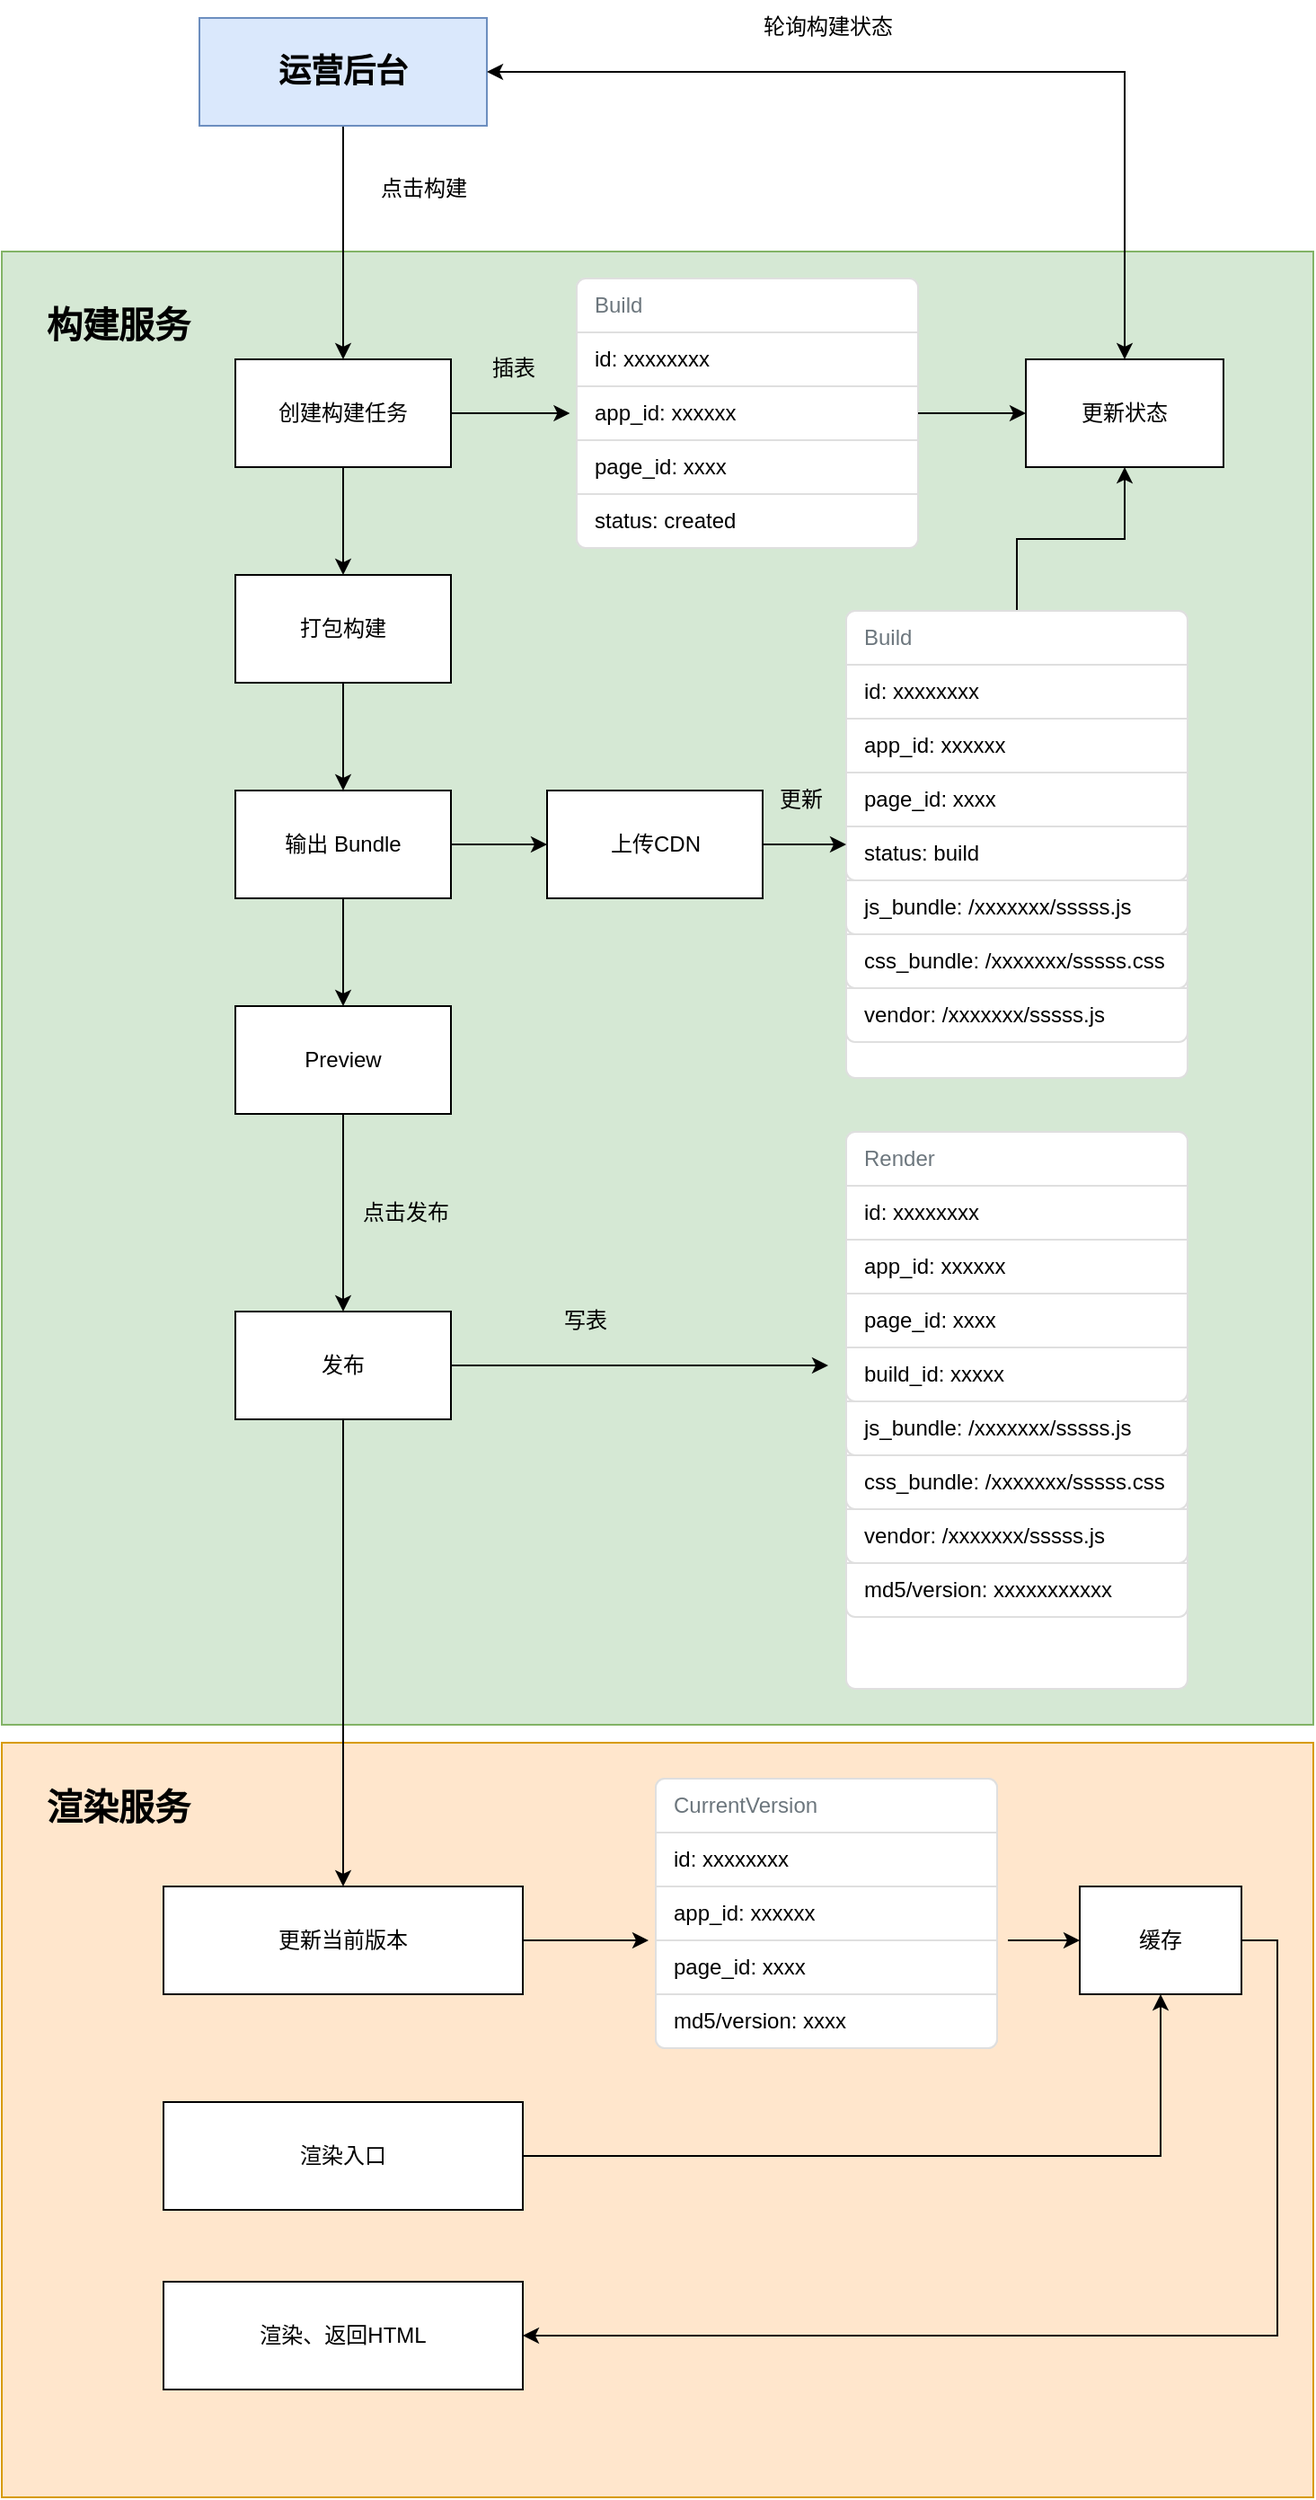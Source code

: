 <mxfile version="13.6.5" type="github">
  <diagram id="D7cVefuRYnMenhdfJh4W" name="Page-1">
    <mxGraphModel dx="1298" dy="736" grid="1" gridSize="10" guides="1" tooltips="1" connect="1" arrows="1" fold="1" page="1" pageScale="1" pageWidth="827" pageHeight="1500" math="0" shadow="0">
      <root>
        <mxCell id="0" />
        <mxCell id="1" parent="0" />
        <mxCell id="tQq7y4tKMbSDK4kQ2h2y-89" value="" style="rounded=0;whiteSpace=wrap;html=1;fillColor=#ffe6cc;strokeColor=#d79b00;" vertex="1" parent="1">
          <mxGeometry x="50" y="1010" width="730" height="420" as="geometry" />
        </mxCell>
        <mxCell id="tQq7y4tKMbSDK4kQ2h2y-53" value="" style="rounded=0;whiteSpace=wrap;html=1;fillColor=#d5e8d4;strokeColor=#82b366;" vertex="1" parent="1">
          <mxGeometry x="50" y="180" width="730" height="820" as="geometry" />
        </mxCell>
        <mxCell id="tQq7y4tKMbSDK4kQ2h2y-3" style="edgeStyle=orthogonalEdgeStyle;rounded=0;orthogonalLoop=1;jettySize=auto;html=1;entryX=0.5;entryY=0;entryDx=0;entryDy=0;" edge="1" parent="1" source="tQq7y4tKMbSDK4kQ2h2y-1" target="tQq7y4tKMbSDK4kQ2h2y-2">
          <mxGeometry relative="1" as="geometry" />
        </mxCell>
        <mxCell id="tQq7y4tKMbSDK4kQ2h2y-1" value="&lt;b&gt;&lt;font style=&quot;font-size: 18px&quot;&gt;运营后台&lt;/font&gt;&lt;/b&gt;" style="rounded=0;whiteSpace=wrap;html=1;fillColor=#dae8fc;strokeColor=#6c8ebf;" vertex="1" parent="1">
          <mxGeometry x="160" y="50" width="160" height="60" as="geometry" />
        </mxCell>
        <mxCell id="tQq7y4tKMbSDK4kQ2h2y-12" style="edgeStyle=orthogonalEdgeStyle;rounded=0;orthogonalLoop=1;jettySize=auto;html=1;exitX=1;exitY=0.5;exitDx=0;exitDy=0;entryX=-0.02;entryY=0.5;entryDx=0;entryDy=0;entryPerimeter=0;" edge="1" parent="1" source="tQq7y4tKMbSDK4kQ2h2y-2" target="tQq7y4tKMbSDK4kQ2h2y-9">
          <mxGeometry relative="1" as="geometry" />
        </mxCell>
        <mxCell id="tQq7y4tKMbSDK4kQ2h2y-22" style="edgeStyle=orthogonalEdgeStyle;rounded=0;orthogonalLoop=1;jettySize=auto;html=1;entryX=0.5;entryY=0;entryDx=0;entryDy=0;startArrow=none;startFill=0;endArrow=classic;endFill=1;" edge="1" parent="1" source="tQq7y4tKMbSDK4kQ2h2y-2" target="tQq7y4tKMbSDK4kQ2h2y-19">
          <mxGeometry relative="1" as="geometry" />
        </mxCell>
        <mxCell id="tQq7y4tKMbSDK4kQ2h2y-2" value="创建构建任务" style="rounded=0;whiteSpace=wrap;html=1;" vertex="1" parent="1">
          <mxGeometry x="180" y="240" width="120" height="60" as="geometry" />
        </mxCell>
        <mxCell id="tQq7y4tKMbSDK4kQ2h2y-6" value="" style="html=1;shadow=0;dashed=0;shape=mxgraph.bootstrap.rrect;rSize=5;strokeColor=#DFDFDF;html=1;whiteSpace=wrap;fillColor=#FFFFFF;fontColor=#000000;" vertex="1" parent="1">
          <mxGeometry x="370" y="195" width="190" height="150" as="geometry" />
        </mxCell>
        <mxCell id="tQq7y4tKMbSDK4kQ2h2y-7" value="Build" style="html=1;shadow=0;dashed=0;shape=mxgraph.bootstrap.topButton;rSize=5;strokeColor=inherit;fillColor=#ffffff;fontColor=#6C767D;perimeter=none;whiteSpace=wrap;resizeWidth=1;align=left;spacing=10;" vertex="1" parent="tQq7y4tKMbSDK4kQ2h2y-6">
          <mxGeometry width="190" height="30" relative="1" as="geometry" />
        </mxCell>
        <mxCell id="tQq7y4tKMbSDK4kQ2h2y-8" value="id: xxxxxxxx" style="strokeColor=inherit;fillColor=inherit;gradientColor=inherit;fontColor=inherit;html=1;shadow=0;dashed=0;perimeter=none;whiteSpace=wrap;resizeWidth=1;align=left;spacing=10;" vertex="1" parent="tQq7y4tKMbSDK4kQ2h2y-6">
          <mxGeometry width="190" height="30" relative="1" as="geometry">
            <mxPoint y="30" as="offset" />
          </mxGeometry>
        </mxCell>
        <mxCell id="tQq7y4tKMbSDK4kQ2h2y-9" value="app_id: xxxxxx" style="strokeColor=inherit;fillColor=inherit;gradientColor=inherit;fontColor=inherit;html=1;shadow=0;dashed=0;perimeter=none;whiteSpace=wrap;resizeWidth=1;align=left;spacing=10;" vertex="1" parent="tQq7y4tKMbSDK4kQ2h2y-6">
          <mxGeometry width="190" height="30" relative="1" as="geometry">
            <mxPoint y="60" as="offset" />
          </mxGeometry>
        </mxCell>
        <mxCell id="tQq7y4tKMbSDK4kQ2h2y-10" value="page_id: xxxx" style="strokeColor=inherit;fillColor=inherit;gradientColor=inherit;fontColor=inherit;html=1;shadow=0;dashed=0;perimeter=none;whiteSpace=wrap;resizeWidth=1;align=left;spacing=10;" vertex="1" parent="tQq7y4tKMbSDK4kQ2h2y-6">
          <mxGeometry width="190" height="30" relative="1" as="geometry">
            <mxPoint y="90" as="offset" />
          </mxGeometry>
        </mxCell>
        <mxCell id="tQq7y4tKMbSDK4kQ2h2y-11" value="status: created" style="strokeColor=inherit;fillColor=inherit;gradientColor=inherit;fontColor=inherit;html=1;shadow=0;dashed=0;shape=mxgraph.bootstrap.bottomButton;rSize=5;perimeter=none;whiteSpace=wrap;resizeWidth=1;resizeHeight=0;align=left;spacing=10;" vertex="1" parent="tQq7y4tKMbSDK4kQ2h2y-6">
          <mxGeometry y="1" width="190" height="30" relative="1" as="geometry">
            <mxPoint y="-30" as="offset" />
          </mxGeometry>
        </mxCell>
        <mxCell id="tQq7y4tKMbSDK4kQ2h2y-16" style="edgeStyle=orthogonalEdgeStyle;rounded=0;orthogonalLoop=1;jettySize=auto;html=1;startArrow=classic;startFill=1;endArrow=none;endFill=0;" edge="1" parent="1" source="tQq7y4tKMbSDK4kQ2h2y-5">
          <mxGeometry relative="1" as="geometry">
            <mxPoint x="560" y="270" as="targetPoint" />
          </mxGeometry>
        </mxCell>
        <mxCell id="tQq7y4tKMbSDK4kQ2h2y-18" style="edgeStyle=orthogonalEdgeStyle;rounded=0;orthogonalLoop=1;jettySize=auto;html=1;entryX=1;entryY=0.5;entryDx=0;entryDy=0;startArrow=classic;startFill=1;endArrow=classic;endFill=1;" edge="1" parent="1" source="tQq7y4tKMbSDK4kQ2h2y-5" target="tQq7y4tKMbSDK4kQ2h2y-1">
          <mxGeometry relative="1" as="geometry">
            <Array as="points">
              <mxPoint x="675" y="80" />
            </Array>
          </mxGeometry>
        </mxCell>
        <mxCell id="tQq7y4tKMbSDK4kQ2h2y-5" value="更新状态" style="rounded=0;whiteSpace=wrap;html=1;" vertex="1" parent="1">
          <mxGeometry x="620" y="240" width="110" height="60" as="geometry" />
        </mxCell>
        <mxCell id="tQq7y4tKMbSDK4kQ2h2y-23" style="edgeStyle=orthogonalEdgeStyle;rounded=0;orthogonalLoop=1;jettySize=auto;html=1;entryX=0.5;entryY=0;entryDx=0;entryDy=0;startArrow=none;startFill=0;endArrow=classic;endFill=1;" edge="1" parent="1" source="tQq7y4tKMbSDK4kQ2h2y-19" target="tQq7y4tKMbSDK4kQ2h2y-21">
          <mxGeometry relative="1" as="geometry" />
        </mxCell>
        <mxCell id="tQq7y4tKMbSDK4kQ2h2y-19" value="打包构建" style="rounded=0;whiteSpace=wrap;html=1;" vertex="1" parent="1">
          <mxGeometry x="180" y="360" width="120" height="60" as="geometry" />
        </mxCell>
        <mxCell id="tQq7y4tKMbSDK4kQ2h2y-31" style="edgeStyle=orthogonalEdgeStyle;rounded=0;orthogonalLoop=1;jettySize=auto;html=1;entryX=0;entryY=0.5;entryDx=0;entryDy=0;startArrow=none;startFill=0;endArrow=classic;endFill=1;" edge="1" parent="1" source="tQq7y4tKMbSDK4kQ2h2y-21" target="tQq7y4tKMbSDK4kQ2h2y-30">
          <mxGeometry relative="1" as="geometry" />
        </mxCell>
        <mxCell id="tQq7y4tKMbSDK4kQ2h2y-38" style="edgeStyle=orthogonalEdgeStyle;rounded=0;orthogonalLoop=1;jettySize=auto;html=1;startArrow=none;startFill=0;endArrow=classic;endFill=1;entryX=0.5;entryY=0;entryDx=0;entryDy=0;" edge="1" parent="1" source="tQq7y4tKMbSDK4kQ2h2y-21" target="tQq7y4tKMbSDK4kQ2h2y-37">
          <mxGeometry relative="1" as="geometry">
            <mxPoint x="240" y="590" as="targetPoint" />
          </mxGeometry>
        </mxCell>
        <mxCell id="tQq7y4tKMbSDK4kQ2h2y-21" value="输出 Bundle" style="rounded=0;whiteSpace=wrap;html=1;" vertex="1" parent="1">
          <mxGeometry x="180" y="480" width="120" height="60" as="geometry" />
        </mxCell>
        <mxCell id="tQq7y4tKMbSDK4kQ2h2y-36" style="edgeStyle=orthogonalEdgeStyle;rounded=0;orthogonalLoop=1;jettySize=auto;html=1;entryX=0.5;entryY=1;entryDx=0;entryDy=0;startArrow=none;startFill=0;endArrow=classic;endFill=1;" edge="1" parent="1" source="tQq7y4tKMbSDK4kQ2h2y-24" target="tQq7y4tKMbSDK4kQ2h2y-5">
          <mxGeometry relative="1" as="geometry" />
        </mxCell>
        <mxCell id="tQq7y4tKMbSDK4kQ2h2y-24" value="" style="html=1;shadow=0;dashed=0;shape=mxgraph.bootstrap.rrect;rSize=5;strokeColor=#DFDFDF;html=1;whiteSpace=wrap;fillColor=#FFFFFF;fontColor=#000000;" vertex="1" parent="1">
          <mxGeometry x="520" y="380" width="190" height="260" as="geometry" />
        </mxCell>
        <mxCell id="tQq7y4tKMbSDK4kQ2h2y-25" value="Build" style="html=1;shadow=0;dashed=0;shape=mxgraph.bootstrap.topButton;rSize=5;strokeColor=inherit;fillColor=#ffffff;fontColor=#6C767D;perimeter=none;whiteSpace=wrap;resizeWidth=1;align=left;spacing=10;" vertex="1" parent="tQq7y4tKMbSDK4kQ2h2y-24">
          <mxGeometry width="190" height="30" relative="1" as="geometry" />
        </mxCell>
        <mxCell id="tQq7y4tKMbSDK4kQ2h2y-26" value="id: xxxxxxxx" style="strokeColor=inherit;fillColor=inherit;gradientColor=inherit;fontColor=inherit;html=1;shadow=0;dashed=0;perimeter=none;whiteSpace=wrap;resizeWidth=1;align=left;spacing=10;" vertex="1" parent="tQq7y4tKMbSDK4kQ2h2y-24">
          <mxGeometry width="190" height="30" relative="1" as="geometry">
            <mxPoint y="30" as="offset" />
          </mxGeometry>
        </mxCell>
        <mxCell id="tQq7y4tKMbSDK4kQ2h2y-27" value="app_id: xxxxxx" style="strokeColor=inherit;fillColor=inherit;gradientColor=inherit;fontColor=inherit;html=1;shadow=0;dashed=0;perimeter=none;whiteSpace=wrap;resizeWidth=1;align=left;spacing=10;" vertex="1" parent="tQq7y4tKMbSDK4kQ2h2y-24">
          <mxGeometry width="190" height="30" relative="1" as="geometry">
            <mxPoint y="60" as="offset" />
          </mxGeometry>
        </mxCell>
        <mxCell id="tQq7y4tKMbSDK4kQ2h2y-28" value="page_id: xxxx" style="strokeColor=inherit;fillColor=inherit;gradientColor=inherit;fontColor=inherit;html=1;shadow=0;dashed=0;perimeter=none;whiteSpace=wrap;resizeWidth=1;align=left;spacing=10;" vertex="1" parent="tQq7y4tKMbSDK4kQ2h2y-24">
          <mxGeometry width="190" height="30" relative="1" as="geometry">
            <mxPoint y="90" as="offset" />
          </mxGeometry>
        </mxCell>
        <mxCell id="tQq7y4tKMbSDK4kQ2h2y-29" value="status: build" style="strokeColor=inherit;fillColor=inherit;gradientColor=inherit;fontColor=inherit;html=1;shadow=0;dashed=0;shape=mxgraph.bootstrap.bottomButton;rSize=5;perimeter=none;whiteSpace=wrap;resizeWidth=1;resizeHeight=0;align=left;spacing=10;" vertex="1" parent="tQq7y4tKMbSDK4kQ2h2y-24">
          <mxGeometry y="1" width="190" height="30" relative="1" as="geometry">
            <mxPoint y="-140" as="offset" />
          </mxGeometry>
        </mxCell>
        <mxCell id="tQq7y4tKMbSDK4kQ2h2y-33" value="js_bundle: /xxxxxxx/sssss.js" style="strokeColor=inherit;fillColor=inherit;gradientColor=inherit;fontColor=inherit;html=1;shadow=0;dashed=0;shape=mxgraph.bootstrap.bottomButton;rSize=5;perimeter=none;whiteSpace=wrap;resizeWidth=1;resizeHeight=0;align=left;spacing=10;" vertex="1" parent="tQq7y4tKMbSDK4kQ2h2y-24">
          <mxGeometry y="150" width="190" height="30" as="geometry" />
        </mxCell>
        <mxCell id="tQq7y4tKMbSDK4kQ2h2y-34" value="css_bundle: /xxxxxxx/sssss.css" style="strokeColor=inherit;fillColor=inherit;gradientColor=inherit;fontColor=inherit;html=1;shadow=0;dashed=0;shape=mxgraph.bootstrap.bottomButton;rSize=5;perimeter=none;whiteSpace=wrap;resizeWidth=1;resizeHeight=0;align=left;spacing=10;" vertex="1" parent="tQq7y4tKMbSDK4kQ2h2y-24">
          <mxGeometry y="180" width="190" height="30" as="geometry" />
        </mxCell>
        <mxCell id="tQq7y4tKMbSDK4kQ2h2y-35" value="vendor: /xxxxxxx/sssss.js" style="strokeColor=inherit;fillColor=inherit;gradientColor=inherit;fontColor=inherit;html=1;shadow=0;dashed=0;shape=mxgraph.bootstrap.bottomButton;rSize=5;perimeter=none;whiteSpace=wrap;resizeWidth=1;resizeHeight=0;align=left;spacing=10;" vertex="1" parent="tQq7y4tKMbSDK4kQ2h2y-24">
          <mxGeometry y="210" width="190" height="30" as="geometry" />
        </mxCell>
        <mxCell id="tQq7y4tKMbSDK4kQ2h2y-32" style="edgeStyle=orthogonalEdgeStyle;rounded=0;orthogonalLoop=1;jettySize=auto;html=1;startArrow=none;startFill=0;endArrow=classic;endFill=1;" edge="1" parent="1" source="tQq7y4tKMbSDK4kQ2h2y-30">
          <mxGeometry relative="1" as="geometry">
            <mxPoint x="520" y="510" as="targetPoint" />
          </mxGeometry>
        </mxCell>
        <mxCell id="tQq7y4tKMbSDK4kQ2h2y-30" value="上传CDN" style="rounded=0;whiteSpace=wrap;html=1;" vertex="1" parent="1">
          <mxGeometry x="353.5" y="480" width="120" height="60" as="geometry" />
        </mxCell>
        <mxCell id="tQq7y4tKMbSDK4kQ2h2y-40" style="edgeStyle=orthogonalEdgeStyle;rounded=0;orthogonalLoop=1;jettySize=auto;html=1;entryX=0.5;entryY=0;entryDx=0;entryDy=0;startArrow=none;startFill=0;endArrow=classic;endFill=1;" edge="1" parent="1" source="tQq7y4tKMbSDK4kQ2h2y-37" target="tQq7y4tKMbSDK4kQ2h2y-39">
          <mxGeometry relative="1" as="geometry" />
        </mxCell>
        <mxCell id="tQq7y4tKMbSDK4kQ2h2y-37" value="Preview" style="rounded=0;whiteSpace=wrap;html=1;" vertex="1" parent="1">
          <mxGeometry x="180" y="600" width="120" height="60" as="geometry" />
        </mxCell>
        <mxCell id="tQq7y4tKMbSDK4kQ2h2y-52" style="edgeStyle=orthogonalEdgeStyle;rounded=0;orthogonalLoop=1;jettySize=auto;html=1;startArrow=none;startFill=0;endArrow=classic;endFill=1;" edge="1" parent="1" source="tQq7y4tKMbSDK4kQ2h2y-39">
          <mxGeometry relative="1" as="geometry">
            <mxPoint x="510" y="800" as="targetPoint" />
          </mxGeometry>
        </mxCell>
        <mxCell id="tQq7y4tKMbSDK4kQ2h2y-56" style="edgeStyle=orthogonalEdgeStyle;rounded=0;orthogonalLoop=1;jettySize=auto;html=1;startArrow=none;startFill=0;endArrow=classic;endFill=1;" edge="1" parent="1" source="tQq7y4tKMbSDK4kQ2h2y-39" target="tQq7y4tKMbSDK4kQ2h2y-55">
          <mxGeometry relative="1" as="geometry" />
        </mxCell>
        <mxCell id="tQq7y4tKMbSDK4kQ2h2y-39" value="发布" style="rounded=0;whiteSpace=wrap;html=1;" vertex="1" parent="1">
          <mxGeometry x="180" y="770" width="120" height="60" as="geometry" />
        </mxCell>
        <mxCell id="tQq7y4tKMbSDK4kQ2h2y-42" value="" style="html=1;shadow=0;dashed=0;shape=mxgraph.bootstrap.rrect;rSize=5;strokeColor=#DFDFDF;html=1;whiteSpace=wrap;fillColor=#FFFFFF;fontColor=#000000;" vertex="1" parent="1">
          <mxGeometry x="520" y="670" width="190" height="310" as="geometry" />
        </mxCell>
        <mxCell id="tQq7y4tKMbSDK4kQ2h2y-43" value="Render" style="html=1;shadow=0;dashed=0;shape=mxgraph.bootstrap.topButton;rSize=5;strokeColor=inherit;fillColor=#ffffff;fontColor=#6C767D;perimeter=none;whiteSpace=wrap;resizeWidth=1;align=left;spacing=10;" vertex="1" parent="tQq7y4tKMbSDK4kQ2h2y-42">
          <mxGeometry width="190" height="30" relative="1" as="geometry" />
        </mxCell>
        <mxCell id="tQq7y4tKMbSDK4kQ2h2y-44" value="id: xxxxxxxx" style="strokeColor=inherit;fillColor=inherit;gradientColor=inherit;fontColor=inherit;html=1;shadow=0;dashed=0;perimeter=none;whiteSpace=wrap;resizeWidth=1;align=left;spacing=10;" vertex="1" parent="tQq7y4tKMbSDK4kQ2h2y-42">
          <mxGeometry width="190" height="30" relative="1" as="geometry">
            <mxPoint y="30" as="offset" />
          </mxGeometry>
        </mxCell>
        <mxCell id="tQq7y4tKMbSDK4kQ2h2y-45" value="app_id: xxxxxx" style="strokeColor=inherit;fillColor=inherit;gradientColor=inherit;fontColor=inherit;html=1;shadow=0;dashed=0;perimeter=none;whiteSpace=wrap;resizeWidth=1;align=left;spacing=10;" vertex="1" parent="tQq7y4tKMbSDK4kQ2h2y-42">
          <mxGeometry width="190" height="30" relative="1" as="geometry">
            <mxPoint y="60" as="offset" />
          </mxGeometry>
        </mxCell>
        <mxCell id="tQq7y4tKMbSDK4kQ2h2y-46" value="page_id: xxxx" style="strokeColor=inherit;fillColor=inherit;gradientColor=inherit;fontColor=inherit;html=1;shadow=0;dashed=0;perimeter=none;whiteSpace=wrap;resizeWidth=1;align=left;spacing=10;" vertex="1" parent="tQq7y4tKMbSDK4kQ2h2y-42">
          <mxGeometry width="190" height="30" relative="1" as="geometry">
            <mxPoint y="90" as="offset" />
          </mxGeometry>
        </mxCell>
        <mxCell id="tQq7y4tKMbSDK4kQ2h2y-47" value="build_id: xxxxx" style="strokeColor=inherit;fillColor=inherit;gradientColor=inherit;fontColor=inherit;html=1;shadow=0;dashed=0;shape=mxgraph.bootstrap.bottomButton;rSize=5;perimeter=none;whiteSpace=wrap;resizeWidth=1;resizeHeight=0;align=left;spacing=10;" vertex="1" parent="tQq7y4tKMbSDK4kQ2h2y-42">
          <mxGeometry y="1" width="190" height="30" relative="1" as="geometry">
            <mxPoint y="-190" as="offset" />
          </mxGeometry>
        </mxCell>
        <mxCell id="tQq7y4tKMbSDK4kQ2h2y-48" value="js_bundle: /xxxxxxx/sssss.js" style="strokeColor=inherit;fillColor=inherit;gradientColor=inherit;fontColor=inherit;html=1;shadow=0;dashed=0;shape=mxgraph.bootstrap.bottomButton;rSize=5;perimeter=none;whiteSpace=wrap;resizeWidth=1;resizeHeight=0;align=left;spacing=10;" vertex="1" parent="tQq7y4tKMbSDK4kQ2h2y-42">
          <mxGeometry y="149.996" width="190" height="30" as="geometry" />
        </mxCell>
        <mxCell id="tQq7y4tKMbSDK4kQ2h2y-49" value="css_bundle: /xxxxxxx/sssss.css" style="strokeColor=inherit;fillColor=inherit;gradientColor=inherit;fontColor=inherit;html=1;shadow=0;dashed=0;shape=mxgraph.bootstrap.bottomButton;rSize=5;perimeter=none;whiteSpace=wrap;resizeWidth=1;resizeHeight=0;align=left;spacing=10;" vertex="1" parent="tQq7y4tKMbSDK4kQ2h2y-42">
          <mxGeometry y="179.995" width="190" height="30" as="geometry" />
        </mxCell>
        <mxCell id="tQq7y4tKMbSDK4kQ2h2y-50" value="vendor: /xxxxxxx/sssss.js" style="strokeColor=inherit;fillColor=inherit;gradientColor=inherit;fontColor=inherit;html=1;shadow=0;dashed=0;shape=mxgraph.bootstrap.bottomButton;rSize=5;perimeter=none;whiteSpace=wrap;resizeWidth=1;resizeHeight=0;align=left;spacing=10;" vertex="1" parent="tQq7y4tKMbSDK4kQ2h2y-42">
          <mxGeometry y="209.995" width="190" height="30" as="geometry" />
        </mxCell>
        <mxCell id="tQq7y4tKMbSDK4kQ2h2y-51" value="md5/version: xxxxxxxxxxx" style="strokeColor=inherit;fillColor=inherit;gradientColor=inherit;fontColor=inherit;html=1;shadow=0;dashed=0;shape=mxgraph.bootstrap.bottomButton;rSize=5;perimeter=none;whiteSpace=wrap;resizeWidth=1;resizeHeight=0;align=left;spacing=10;" vertex="1" parent="tQq7y4tKMbSDK4kQ2h2y-42">
          <mxGeometry y="239.995" width="190" height="30" as="geometry" />
        </mxCell>
        <mxCell id="tQq7y4tKMbSDK4kQ2h2y-85" style="edgeStyle=orthogonalEdgeStyle;rounded=0;orthogonalLoop=1;jettySize=auto;html=1;startArrow=none;startFill=0;endArrow=classic;endFill=1;entryX=0.5;entryY=1;entryDx=0;entryDy=0;" edge="1" parent="1" source="tQq7y4tKMbSDK4kQ2h2y-54" target="tQq7y4tKMbSDK4kQ2h2y-78">
          <mxGeometry relative="1" as="geometry">
            <mxPoint x="500" y="1290" as="targetPoint" />
          </mxGeometry>
        </mxCell>
        <mxCell id="tQq7y4tKMbSDK4kQ2h2y-54" value="渲染入口" style="rounded=0;whiteSpace=wrap;html=1;" vertex="1" parent="1">
          <mxGeometry x="140" y="1210" width="200" height="60" as="geometry" />
        </mxCell>
        <mxCell id="tQq7y4tKMbSDK4kQ2h2y-88" style="edgeStyle=orthogonalEdgeStyle;rounded=0;orthogonalLoop=1;jettySize=auto;html=1;startArrow=none;startFill=0;endArrow=classic;endFill=1;" edge="1" parent="1" source="tQq7y4tKMbSDK4kQ2h2y-55">
          <mxGeometry relative="1" as="geometry">
            <mxPoint x="410" y="1120" as="targetPoint" />
          </mxGeometry>
        </mxCell>
        <mxCell id="tQq7y4tKMbSDK4kQ2h2y-55" value="更新当前版本" style="rounded=0;whiteSpace=wrap;html=1;" vertex="1" parent="1">
          <mxGeometry x="140" y="1090" width="200" height="60" as="geometry" />
        </mxCell>
        <mxCell id="tQq7y4tKMbSDK4kQ2h2y-67" value="" style="html=1;shadow=0;dashed=0;shape=mxgraph.bootstrap.rrect;rSize=5;strokeColor=#DFDFDF;html=1;whiteSpace=wrap;fillColor=#FFFFFF;fontColor=#000000;" vertex="1" parent="1">
          <mxGeometry x="414" y="1030" width="190" height="150" as="geometry" />
        </mxCell>
        <mxCell id="tQq7y4tKMbSDK4kQ2h2y-68" value="CurrentVersion" style="html=1;shadow=0;dashed=0;shape=mxgraph.bootstrap.topButton;rSize=5;strokeColor=inherit;fillColor=#ffffff;fontColor=#6C767D;perimeter=none;whiteSpace=wrap;resizeWidth=1;align=left;spacing=10;" vertex="1" parent="tQq7y4tKMbSDK4kQ2h2y-67">
          <mxGeometry width="190" height="30" relative="1" as="geometry" />
        </mxCell>
        <mxCell id="tQq7y4tKMbSDK4kQ2h2y-69" value="id: xxxxxxxx" style="strokeColor=inherit;fillColor=inherit;gradientColor=inherit;fontColor=inherit;html=1;shadow=0;dashed=0;perimeter=none;whiteSpace=wrap;resizeWidth=1;align=left;spacing=10;" vertex="1" parent="tQq7y4tKMbSDK4kQ2h2y-67">
          <mxGeometry width="190" height="30" relative="1" as="geometry">
            <mxPoint y="30" as="offset" />
          </mxGeometry>
        </mxCell>
        <mxCell id="tQq7y4tKMbSDK4kQ2h2y-70" value="app_id: xxxxxx" style="strokeColor=inherit;fillColor=inherit;gradientColor=inherit;fontColor=inherit;html=1;shadow=0;dashed=0;perimeter=none;whiteSpace=wrap;resizeWidth=1;align=left;spacing=10;" vertex="1" parent="tQq7y4tKMbSDK4kQ2h2y-67">
          <mxGeometry width="190" height="30" relative="1" as="geometry">
            <mxPoint y="60" as="offset" />
          </mxGeometry>
        </mxCell>
        <mxCell id="tQq7y4tKMbSDK4kQ2h2y-71" value="page_id: xxxx" style="strokeColor=inherit;fillColor=inherit;gradientColor=inherit;fontColor=inherit;html=1;shadow=0;dashed=0;perimeter=none;whiteSpace=wrap;resizeWidth=1;align=left;spacing=10;" vertex="1" parent="tQq7y4tKMbSDK4kQ2h2y-67">
          <mxGeometry width="190" height="30" relative="1" as="geometry">
            <mxPoint y="90" as="offset" />
          </mxGeometry>
        </mxCell>
        <mxCell id="tQq7y4tKMbSDK4kQ2h2y-72" value="md5/version: xxxx" style="strokeColor=inherit;fillColor=inherit;gradientColor=inherit;fontColor=inherit;html=1;shadow=0;dashed=0;shape=mxgraph.bootstrap.bottomButton;rSize=5;perimeter=none;whiteSpace=wrap;resizeWidth=1;resizeHeight=0;align=left;spacing=10;" vertex="1" parent="tQq7y4tKMbSDK4kQ2h2y-67">
          <mxGeometry y="1" width="190" height="30" relative="1" as="geometry">
            <mxPoint y="-30" as="offset" />
          </mxGeometry>
        </mxCell>
        <mxCell id="tQq7y4tKMbSDK4kQ2h2y-84" style="edgeStyle=orthogonalEdgeStyle;rounded=0;orthogonalLoop=1;jettySize=auto;html=1;startArrow=classic;startFill=1;endArrow=none;endFill=0;" edge="1" parent="1" source="tQq7y4tKMbSDK4kQ2h2y-78">
          <mxGeometry relative="1" as="geometry">
            <mxPoint x="610" y="1120" as="targetPoint" />
            <Array as="points">
              <mxPoint x="610" y="1120" />
            </Array>
          </mxGeometry>
        </mxCell>
        <mxCell id="tQq7y4tKMbSDK4kQ2h2y-87" style="edgeStyle=orthogonalEdgeStyle;rounded=0;orthogonalLoop=1;jettySize=auto;html=1;entryX=1;entryY=0.5;entryDx=0;entryDy=0;startArrow=none;startFill=0;endArrow=classic;endFill=1;" edge="1" parent="1" source="tQq7y4tKMbSDK4kQ2h2y-78" target="tQq7y4tKMbSDK4kQ2h2y-86">
          <mxGeometry relative="1" as="geometry">
            <Array as="points">
              <mxPoint x="760" y="1120" />
              <mxPoint x="760" y="1340" />
            </Array>
          </mxGeometry>
        </mxCell>
        <mxCell id="tQq7y4tKMbSDK4kQ2h2y-78" value="缓存" style="rounded=0;whiteSpace=wrap;html=1;" vertex="1" parent="1">
          <mxGeometry x="650" y="1090" width="90" height="60" as="geometry" />
        </mxCell>
        <mxCell id="tQq7y4tKMbSDK4kQ2h2y-86" value="渲染、返回HTML" style="rounded=0;whiteSpace=wrap;html=1;" vertex="1" parent="1">
          <mxGeometry x="140" y="1310" width="200" height="60" as="geometry" />
        </mxCell>
        <mxCell id="tQq7y4tKMbSDK4kQ2h2y-90" value="&lt;b&gt;&lt;font style=&quot;font-size: 20px&quot;&gt;构建服务&lt;/font&gt;&lt;/b&gt;" style="text;html=1;strokeColor=none;fillColor=none;align=center;verticalAlign=middle;whiteSpace=wrap;rounded=0;" vertex="1" parent="1">
          <mxGeometry x="70" y="195" width="90" height="50" as="geometry" />
        </mxCell>
        <mxCell id="tQq7y4tKMbSDK4kQ2h2y-91" value="&lt;b&gt;&lt;font style=&quot;font-size: 20px&quot;&gt;渲染服务&lt;/font&gt;&lt;/b&gt;" style="text;html=1;strokeColor=none;fillColor=none;align=center;verticalAlign=middle;whiteSpace=wrap;rounded=0;" vertex="1" parent="1">
          <mxGeometry x="70" y="1020" width="90" height="50" as="geometry" />
        </mxCell>
        <mxCell id="tQq7y4tKMbSDK4kQ2h2y-92" value="点击构建" style="text;html=1;strokeColor=none;fillColor=none;align=center;verticalAlign=middle;whiteSpace=wrap;rounded=0;" vertex="1" parent="1">
          <mxGeometry x="250" y="130" width="70" height="30" as="geometry" />
        </mxCell>
        <mxCell id="tQq7y4tKMbSDK4kQ2h2y-93" value="点击发布" style="text;html=1;strokeColor=none;fillColor=none;align=center;verticalAlign=middle;whiteSpace=wrap;rounded=0;" vertex="1" parent="1">
          <mxGeometry x="240" y="700" width="70" height="30" as="geometry" />
        </mxCell>
        <mxCell id="tQq7y4tKMbSDK4kQ2h2y-94" value="轮询构建状态" style="text;html=1;strokeColor=none;fillColor=none;align=center;verticalAlign=middle;whiteSpace=wrap;rounded=0;" vertex="1" parent="1">
          <mxGeometry x="450" y="40" width="120" height="30" as="geometry" />
        </mxCell>
        <mxCell id="tQq7y4tKMbSDK4kQ2h2y-95" value="写表" style="text;html=1;strokeColor=none;fillColor=none;align=center;verticalAlign=middle;whiteSpace=wrap;rounded=0;" vertex="1" parent="1">
          <mxGeometry x="340" y="760" width="70" height="30" as="geometry" />
        </mxCell>
        <mxCell id="tQq7y4tKMbSDK4kQ2h2y-96" value="插表" style="text;html=1;strokeColor=none;fillColor=none;align=center;verticalAlign=middle;whiteSpace=wrap;rounded=0;" vertex="1" parent="1">
          <mxGeometry x="300" y="230" width="70" height="30" as="geometry" />
        </mxCell>
        <mxCell id="tQq7y4tKMbSDK4kQ2h2y-97" value="更新" style="text;html=1;strokeColor=none;fillColor=none;align=center;verticalAlign=middle;whiteSpace=wrap;rounded=0;" vertex="1" parent="1">
          <mxGeometry x="460" y="470" width="70" height="30" as="geometry" />
        </mxCell>
      </root>
    </mxGraphModel>
  </diagram>
</mxfile>
